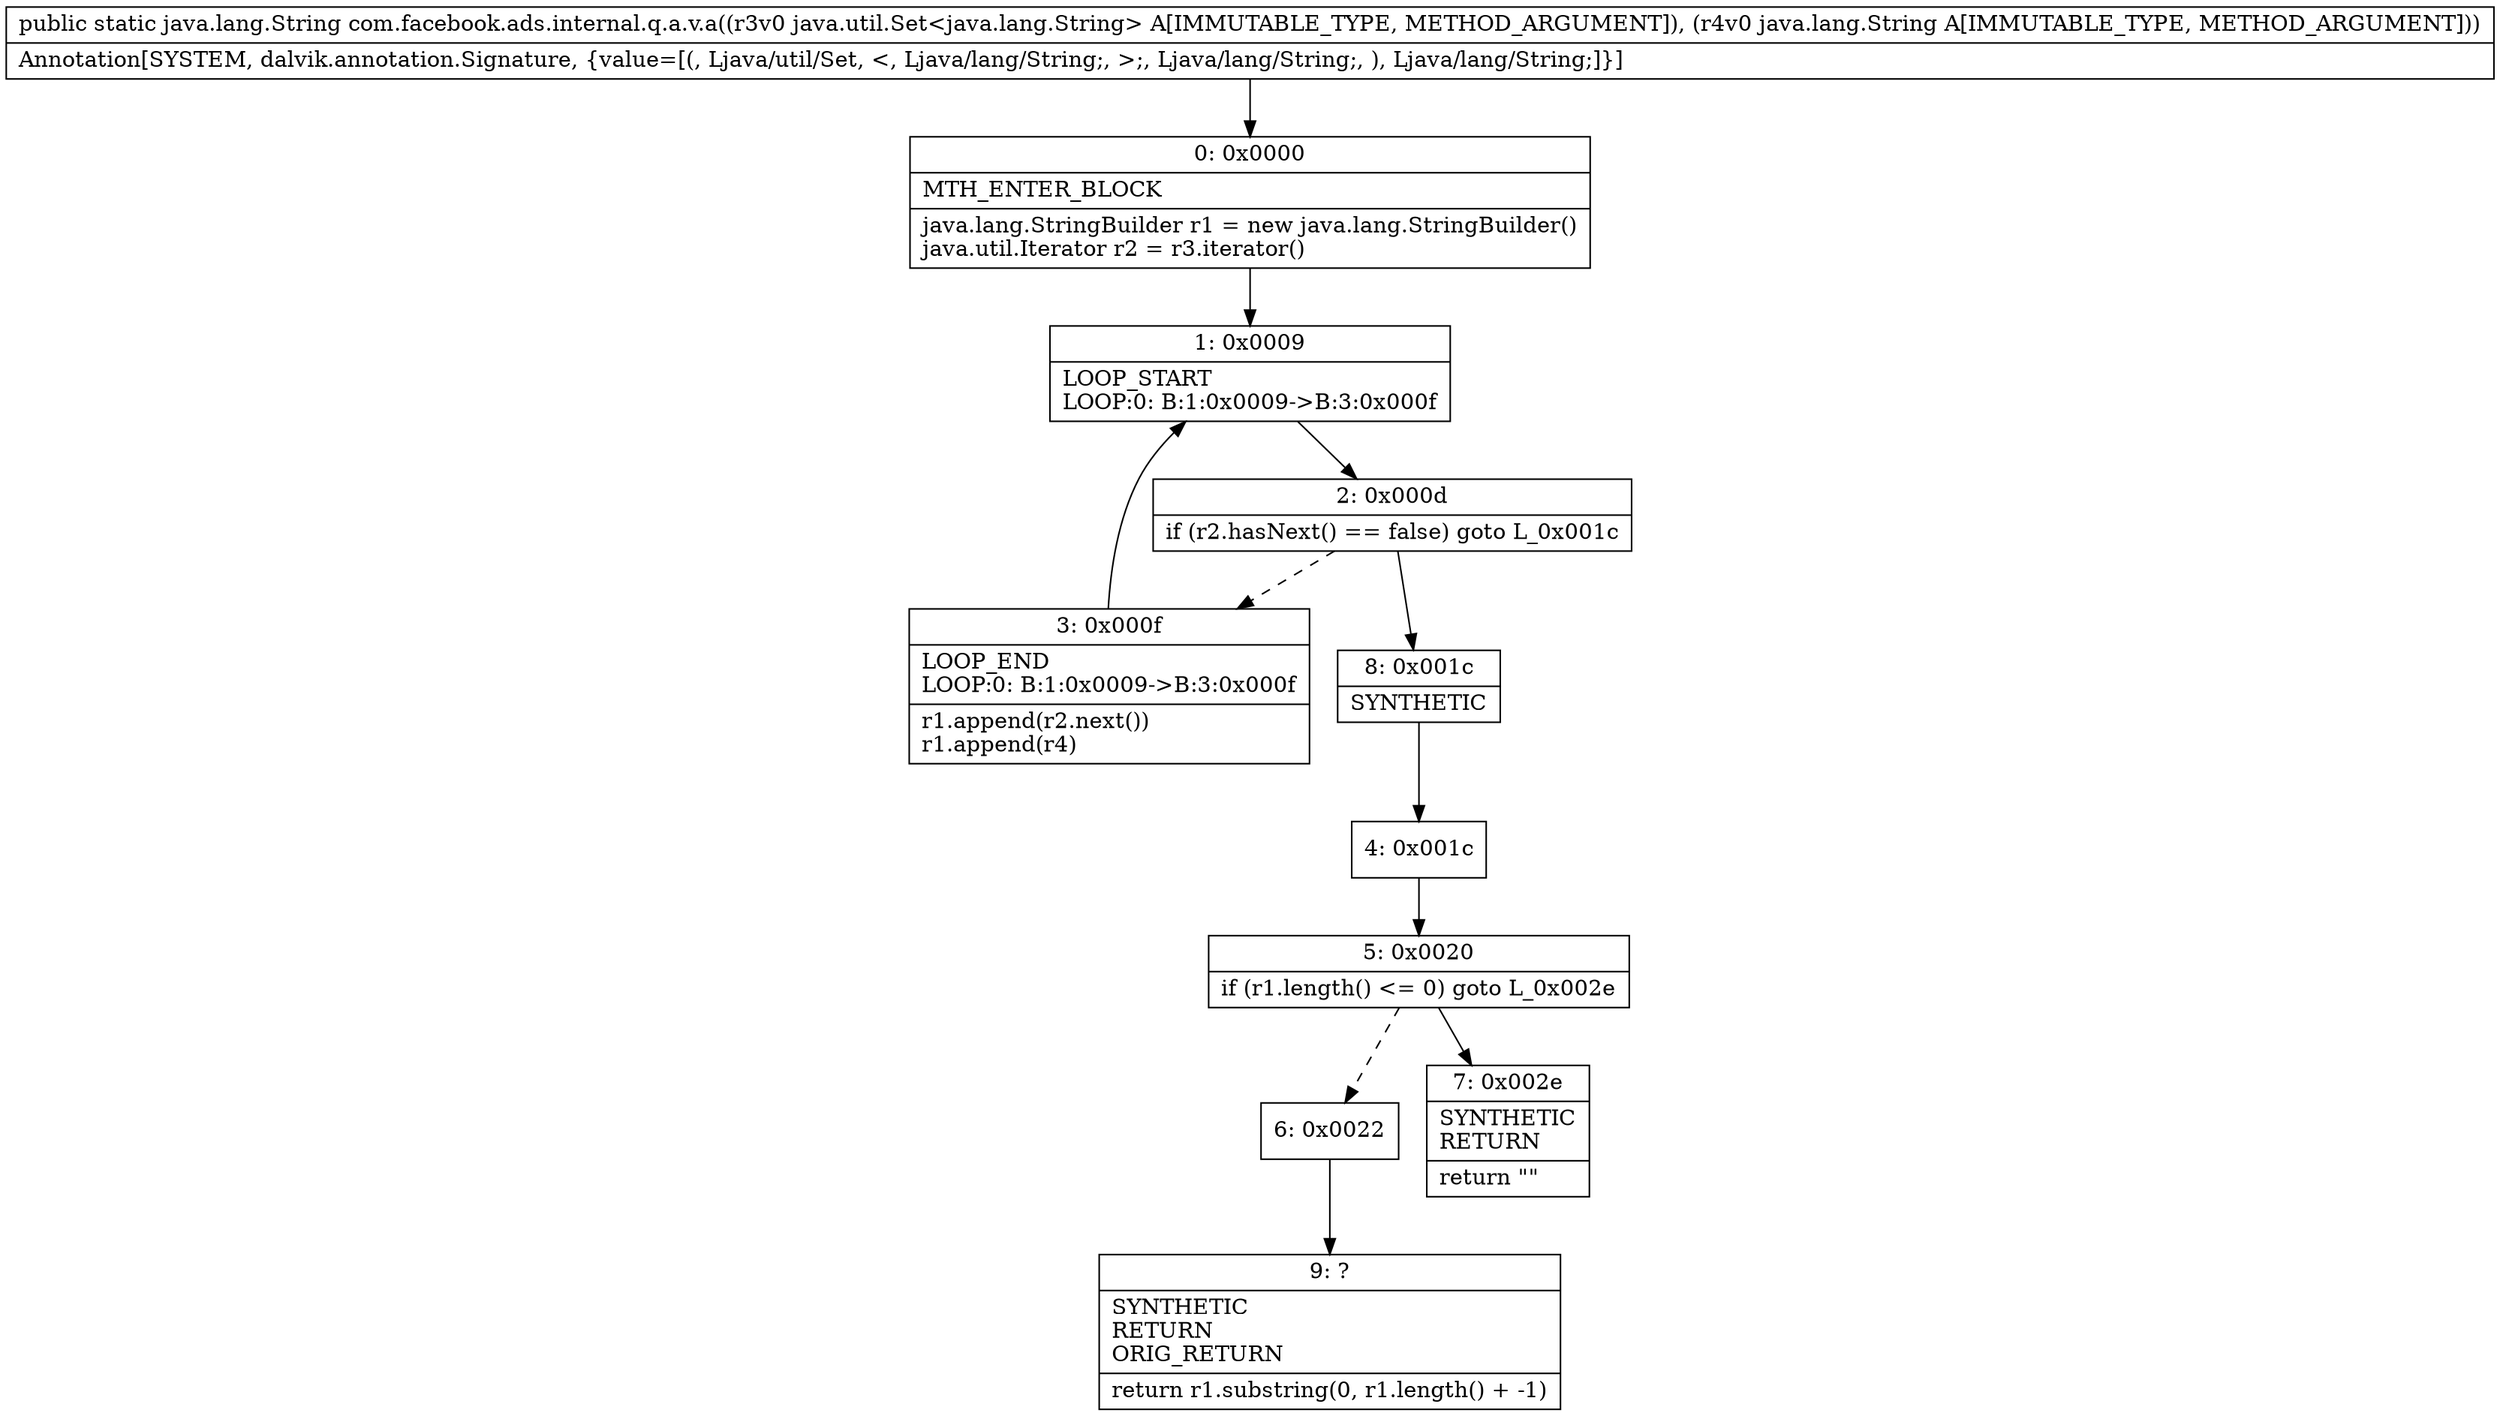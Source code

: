 digraph "CFG forcom.facebook.ads.internal.q.a.v.a(Ljava\/util\/Set;Ljava\/lang\/String;)Ljava\/lang\/String;" {
Node_0 [shape=record,label="{0\:\ 0x0000|MTH_ENTER_BLOCK\l|java.lang.StringBuilder r1 = new java.lang.StringBuilder()\ljava.util.Iterator r2 = r3.iterator()\l}"];
Node_1 [shape=record,label="{1\:\ 0x0009|LOOP_START\lLOOP:0: B:1:0x0009\-\>B:3:0x000f\l}"];
Node_2 [shape=record,label="{2\:\ 0x000d|if (r2.hasNext() == false) goto L_0x001c\l}"];
Node_3 [shape=record,label="{3\:\ 0x000f|LOOP_END\lLOOP:0: B:1:0x0009\-\>B:3:0x000f\l|r1.append(r2.next())\lr1.append(r4)\l}"];
Node_4 [shape=record,label="{4\:\ 0x001c}"];
Node_5 [shape=record,label="{5\:\ 0x0020|if (r1.length() \<= 0) goto L_0x002e\l}"];
Node_6 [shape=record,label="{6\:\ 0x0022}"];
Node_7 [shape=record,label="{7\:\ 0x002e|SYNTHETIC\lRETURN\l|return \"\"\l}"];
Node_8 [shape=record,label="{8\:\ 0x001c|SYNTHETIC\l}"];
Node_9 [shape=record,label="{9\:\ ?|SYNTHETIC\lRETURN\lORIG_RETURN\l|return r1.substring(0, r1.length() + \-1)\l}"];
MethodNode[shape=record,label="{public static java.lang.String com.facebook.ads.internal.q.a.v.a((r3v0 java.util.Set\<java.lang.String\> A[IMMUTABLE_TYPE, METHOD_ARGUMENT]), (r4v0 java.lang.String A[IMMUTABLE_TYPE, METHOD_ARGUMENT]))  | Annotation[SYSTEM, dalvik.annotation.Signature, \{value=[(, Ljava\/util\/Set, \<, Ljava\/lang\/String;, \>;, Ljava\/lang\/String;, ), Ljava\/lang\/String;]\}]\l}"];
MethodNode -> Node_0;
Node_0 -> Node_1;
Node_1 -> Node_2;
Node_2 -> Node_3[style=dashed];
Node_2 -> Node_8;
Node_3 -> Node_1;
Node_4 -> Node_5;
Node_5 -> Node_6[style=dashed];
Node_5 -> Node_7;
Node_6 -> Node_9;
Node_8 -> Node_4;
}

